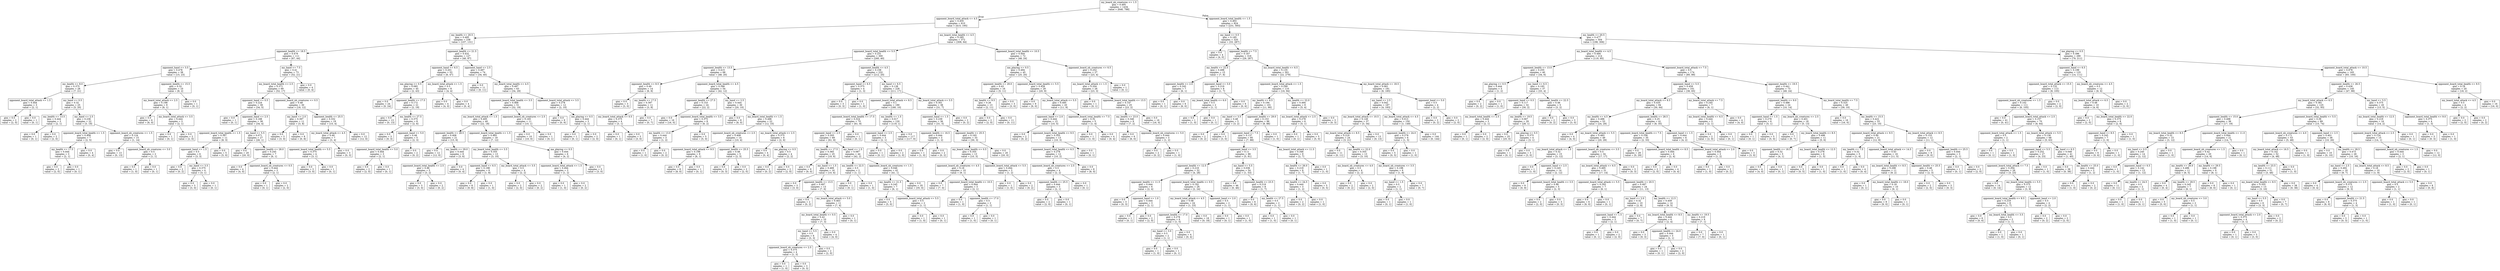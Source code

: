 digraph Tree {
node [shape=box] ;
0 [label="my_board_nb_creatures <= 1.5\ngini = 0.495\nsamples = 1434\nvalue = [646, 788]"] ;
1 [label="opponent_board_total_attack <= 4.5\ngini = 0.435\nsamples = 610\nvalue = [415, 195]"] ;
0 -> 1 [labeldistance=2.5, labelangle=45, headlabel="True"] ;
2 [label="my_health <= 20.5\ngini = 0.495\nsamples = 238\nvalue = [107, 131]"] ;
1 -> 2 ;
3 [label="opponent_health <= 18.5\ngini = 0.479\nsamples = 111\nvalue = [67, 44]"] ;
2 -> 3 ;
4 [label="opponent_hand <= 3.5\ngini = 0.478\nsamples = 38\nvalue = [15, 23]"] ;
3 -> 4 ;
5 [label="my_health <= 8.0\ngini = 0.375\nsamples = 28\nvalue = [7, 21]"] ;
4 -> 5 ;
6 [label="opponent_board_total_attack <= 1.5\ngini = 0.444\nsamples = 3\nvalue = [2, 1]"] ;
5 -> 6 ;
7 [label="gini = 0.0\nsamples = 2\nvalue = [2, 0]"] ;
6 -> 7 ;
8 [label="gini = 0.0\nsamples = 1\nvalue = [0, 1]"] ;
6 -> 8 ;
9 [label="my_hand <= 0.5\ngini = 0.32\nsamples = 25\nvalue = [5, 20]"] ;
5 -> 9 ;
10 [label="my_health <= 13.5\ngini = 0.444\nsamples = 3\nvalue = [2, 1]"] ;
9 -> 10 ;
11 [label="gini = 0.0\nsamples = 1\nvalue = [0, 1]"] ;
10 -> 11 ;
12 [label="gini = 0.0\nsamples = 2\nvalue = [2, 0]"] ;
10 -> 12 ;
13 [label="my_hand <= 2.5\ngini = 0.236\nsamples = 22\nvalue = [3, 19]"] ;
9 -> 13 ;
14 [label="opponent_board_total_health <= 1.5\ngini = 0.408\nsamples = 7\nvalue = [2, 5]"] ;
13 -> 14 ;
15 [label="my_health <= 17.5\ngini = 0.444\nsamples = 3\nvalue = [2, 1]"] ;
14 -> 15 ;
16 [label="gini = 0.0\nsamples = 2\nvalue = [2, 0]"] ;
15 -> 16 ;
17 [label="gini = 0.0\nsamples = 1\nvalue = [0, 1]"] ;
15 -> 17 ;
18 [label="gini = 0.0\nsamples = 4\nvalue = [0, 4]"] ;
14 -> 18 ;
19 [label="opponent_board_nb_creatures <= 1.5\ngini = 0.124\nsamples = 15\nvalue = [1, 14]"] ;
13 -> 19 ;
20 [label="gini = 0.0\nsamples = 13\nvalue = [0, 13]"] ;
19 -> 20 ;
21 [label="opponent_board_nb_creatures <= 3.0\ngini = 0.5\nsamples = 2\nvalue = [1, 1]"] ;
19 -> 21 ;
22 [label="gini = 0.0\nsamples = 1\nvalue = [1, 0]"] ;
21 -> 22 ;
23 [label="gini = 0.0\nsamples = 1\nvalue = [0, 1]"] ;
21 -> 23 ;
24 [label="opponent_health <= 15.5\ngini = 0.32\nsamples = 10\nvalue = [8, 2]"] ;
4 -> 24 ;
25 [label="my_board_total_attack <= 2.5\ngini = 0.198\nsamples = 9\nvalue = [8, 1]"] ;
24 -> 25 ;
26 [label="gini = 0.0\nsamples = 6\nvalue = [6, 0]"] ;
25 -> 26 ;
27 [label="my_board_total_attack <= 3.5\ngini = 0.444\nsamples = 3\nvalue = [2, 1]"] ;
25 -> 27 ;
28 [label="gini = 0.0\nsamples = 1\nvalue = [0, 1]"] ;
27 -> 28 ;
29 [label="gini = 0.0\nsamples = 2\nvalue = [2, 0]"] ;
27 -> 29 ;
30 [label="gini = 0.0\nsamples = 1\nvalue = [0, 1]"] ;
24 -> 30 ;
31 [label="my_hand <= 7.5\ngini = 0.41\nsamples = 73\nvalue = [52, 21]"] ;
3 -> 31 ;
32 [label="my_board_total_health <= 2.5\ngini = 0.371\nsamples = 69\nvalue = [52, 17]"] ;
31 -> 32 ;
33 [label="opponent_hand <= 0.5\ngini = 0.224\nsamples = 39\nvalue = [34, 5]"] ;
32 -> 33 ;
34 [label="gini = 0.0\nsamples = 1\nvalue = [0, 1]"] ;
33 -> 34 ;
35 [label="opponent_hand <= 2.5\ngini = 0.188\nsamples = 38\nvalue = [34, 4]"] ;
33 -> 35 ;
36 [label="opponent_board_total_health <= 1.5\ngini = 0.397\nsamples = 11\nvalue = [8, 3]"] ;
35 -> 36 ;
37 [label="opponent_hand <= 1.5\ngini = 0.5\nsamples = 6\nvalue = [3, 3]"] ;
36 -> 37 ;
38 [label="gini = 0.0\nsamples = 2\nvalue = [0, 2]"] ;
37 -> 38 ;
39 [label="my_hand <= 3.5\ngini = 0.375\nsamples = 4\nvalue = [3, 1]"] ;
37 -> 39 ;
40 [label="gini = 0.0\nsamples = 3\nvalue = [3, 0]"] ;
39 -> 40 ;
41 [label="gini = 0.0\nsamples = 1\nvalue = [0, 1]"] ;
39 -> 41 ;
42 [label="gini = 0.0\nsamples = 5\nvalue = [5, 0]"] ;
36 -> 42 ;
43 [label="my_hand <= 5.5\ngini = 0.071\nsamples = 27\nvalue = [26, 1]"] ;
35 -> 43 ;
44 [label="gini = 0.0\nsamples = 20\nvalue = [20, 0]"] ;
43 -> 44 ;
45 [label="opponent_health <= 28.0\ngini = 0.245\nsamples = 7\nvalue = [6, 1]"] ;
43 -> 45 ;
46 [label="gini = 0.0\nsamples = 4\nvalue = [4, 0]"] ;
45 -> 46 ;
47 [label="opponent_board_nb_creatures <= 0.5\ngini = 0.444\nsamples = 3\nvalue = [2, 1]"] ;
45 -> 47 ;
48 [label="gini = 0.0\nsamples = 1\nvalue = [0, 1]"] ;
47 -> 48 ;
49 [label="gini = 0.0\nsamples = 2\nvalue = [2, 0]"] ;
47 -> 49 ;
50 [label="opponent_board_nb_creatures <= 0.5\ngini = 0.48\nsamples = 30\nvalue = [18, 12]"] ;
32 -> 50 ;
51 [label="my_hand <= 2.0\ngini = 0.397\nsamples = 11\nvalue = [3, 8]"] ;
50 -> 51 ;
52 [label="gini = 0.0\nsamples = 3\nvalue = [3, 0]"] ;
51 -> 52 ;
53 [label="gini = 0.0\nsamples = 8\nvalue = [0, 8]"] ;
51 -> 53 ;
54 [label="opponent_health <= 25.5\ngini = 0.332\nsamples = 19\nvalue = [15, 4]"] ;
50 -> 54 ;
55 [label="my_board_total_attack <= 4.5\ngini = 0.49\nsamples = 7\nvalue = [3, 4]"] ;
54 -> 55 ;
56 [label="opponent_board_total_health <= 5.5\ngini = 0.375\nsamples = 4\nvalue = [3, 1]"] ;
55 -> 56 ;
57 [label="gini = 0.0\nsamples = 3\nvalue = [3, 0]"] ;
56 -> 57 ;
58 [label="gini = 0.0\nsamples = 1\nvalue = [0, 1]"] ;
56 -> 58 ;
59 [label="gini = 0.0\nsamples = 3\nvalue = [0, 3]"] ;
55 -> 59 ;
60 [label="gini = 0.0\nsamples = 12\nvalue = [12, 0]"] ;
54 -> 60 ;
61 [label="gini = 0.0\nsamples = 4\nvalue = [0, 4]"] ;
31 -> 61 ;
62 [label="opponent_health <= 21.5\ngini = 0.432\nsamples = 127\nvalue = [40, 87]"] ;
2 -> 62 ;
63 [label="opponent_hand <= 6.5\ngini = 0.201\nsamples = 53\nvalue = [6, 47]"] ;
62 -> 63 ;
64 [label="me_playing <= 0.5\ngini = 0.085\nsamples = 45\nvalue = [2, 43]"] ;
63 -> 64 ;
65 [label="gini = 0.0\nsamples = 24\nvalue = [0, 24]"] ;
64 -> 65 ;
66 [label="opponent_health <= 17.5\ngini = 0.172\nsamples = 21\nvalue = [2, 19]"] ;
64 -> 66 ;
67 [label="gini = 0.0\nsamples = 13\nvalue = [0, 13]"] ;
66 -> 67 ;
68 [label="my_health <= 27.5\ngini = 0.375\nsamples = 8\nvalue = [2, 6]"] ;
66 -> 68 ;
69 [label="gini = 0.0\nsamples = 3\nvalue = [0, 3]"] ;
68 -> 69 ;
70 [label="opponent_hand <= 5.0\ngini = 0.48\nsamples = 5\nvalue = [2, 3]"] ;
68 -> 70 ;
71 [label="opponent_board_total_health <= 5.0\ngini = 0.444\nsamples = 3\nvalue = [2, 1]"] ;
70 -> 71 ;
72 [label="gini = 0.0\nsamples = 2\nvalue = [2, 0]"] ;
71 -> 72 ;
73 [label="gini = 0.0\nsamples = 1\nvalue = [0, 1]"] ;
71 -> 73 ;
74 [label="gini = 0.0\nsamples = 2\nvalue = [0, 2]"] ;
70 -> 74 ;
75 [label="my_board_total_attack <= 1.5\ngini = 0.5\nsamples = 8\nvalue = [4, 4]"] ;
63 -> 75 ;
76 [label="gini = 0.0\nsamples = 4\nvalue = [4, 0]"] ;
75 -> 76 ;
77 [label="gini = 0.0\nsamples = 4\nvalue = [0, 4]"] ;
75 -> 77 ;
78 [label="opponent_hand <= 2.5\ngini = 0.497\nsamples = 74\nvalue = [34, 40]"] ;
62 -> 78 ;
79 [label="gini = 0.0\nsamples = 11\nvalue = [0, 11]"] ;
78 -> 79 ;
80 [label="my_board_total_health <= 4.5\ngini = 0.497\nsamples = 63\nvalue = [34, 29]"] ;
78 -> 80 ;
81 [label="opponent_board_total_health <= 3.5\ngini = 0.468\nsamples = 51\nvalue = [32, 19]"] ;
80 -> 81 ;
82 [label="my_board_total_attack <= 1.5\ngini = 0.495\nsamples = 40\nvalue = [22, 18]"] ;
81 -> 82 ;
83 [label="opponent_health <= 28.5\ngini = 0.408\nsamples = 21\nvalue = [15, 6]"] ;
82 -> 83 ;
84 [label="gini = 0.0\nsamples = 12\nvalue = [12, 0]"] ;
83 -> 84 ;
85 [label="my_health <= 29.0\ngini = 0.444\nsamples = 9\nvalue = [3, 6]"] ;
83 -> 85 ;
86 [label="opponent_board_total_health <= 2.5\ngini = 0.48\nsamples = 5\nvalue = [3, 2]"] ;
85 -> 86 ;
87 [label="gini = 0.0\nsamples = 3\nvalue = [3, 0]"] ;
86 -> 87 ;
88 [label="gini = 0.0\nsamples = 2\nvalue = [0, 2]"] ;
86 -> 88 ;
89 [label="gini = 0.0\nsamples = 4\nvalue = [0, 4]"] ;
85 -> 89 ;
90 [label="opponent_board_total_health <= 1.5\ngini = 0.465\nsamples = 19\nvalue = [7, 12]"] ;
82 -> 90 ;
91 [label="my_board_total_health <= 3.5\ngini = 0.355\nsamples = 13\nvalue = [3, 10]"] ;
90 -> 91 ;
92 [label="opponent_hand <= 6.5\ngini = 0.198\nsamples = 9\nvalue = [1, 8]"] ;
91 -> 92 ;
93 [label="gini = 0.0\nsamples = 8\nvalue = [0, 8]"] ;
92 -> 93 ;
94 [label="gini = 0.0\nsamples = 1\nvalue = [1, 0]"] ;
92 -> 94 ;
95 [label="my_board_total_attack <= 3.5\ngini = 0.5\nsamples = 4\nvalue = [2, 2]"] ;
91 -> 95 ;
96 [label="gini = 0.0\nsamples = 2\nvalue = [2, 0]"] ;
95 -> 96 ;
97 [label="gini = 0.0\nsamples = 2\nvalue = [0, 2]"] ;
95 -> 97 ;
98 [label="me_playing <= 0.5\ngini = 0.444\nsamples = 6\nvalue = [4, 2]"] ;
90 -> 98 ;
99 [label="opponent_board_total_attack <= 1.5\ngini = 0.444\nsamples = 3\nvalue = [1, 2]"] ;
98 -> 99 ;
100 [label="gini = 0.0\nsamples = 1\nvalue = [1, 0]"] ;
99 -> 100 ;
101 [label="gini = 0.0\nsamples = 2\nvalue = [0, 2]"] ;
99 -> 101 ;
102 [label="gini = 0.0\nsamples = 3\nvalue = [3, 0]"] ;
98 -> 102 ;
103 [label="opponent_board_nb_creatures <= 2.5\ngini = 0.165\nsamples = 11\nvalue = [10, 1]"] ;
81 -> 103 ;
104 [label="gini = 0.0\nsamples = 10\nvalue = [10, 0]"] ;
103 -> 104 ;
105 [label="gini = 0.0\nsamples = 1\nvalue = [0, 1]"] ;
103 -> 105 ;
106 [label="opponent_board_total_attack <= 3.5\ngini = 0.278\nsamples = 12\nvalue = [2, 10]"] ;
80 -> 106 ;
107 [label="gini = 0.0\nsamples = 9\nvalue = [0, 9]"] ;
106 -> 107 ;
108 [label="me_playing <= 0.5\ngini = 0.444\nsamples = 3\nvalue = [2, 1]"] ;
106 -> 108 ;
109 [label="gini = 0.0\nsamples = 1\nvalue = [0, 1]"] ;
108 -> 109 ;
110 [label="gini = 0.0\nsamples = 2\nvalue = [2, 0]"] ;
108 -> 110 ;
111 [label="my_board_total_health <= 4.5\ngini = 0.285\nsamples = 372\nvalue = [308, 64]"] ;
1 -> 111 ;
112 [label="opponent_board_total_health <= 5.5\ngini = 0.231\nsamples = 300\nvalue = [260, 40]"] ;
111 -> 112 ;
113 [label="opponent_health <= 13.5\ngini = 0.415\nsamples = 68\nvalue = [48, 20]"] ;
112 -> 113 ;
114 [label="opponent_health <= 8.5\ngini = 0.49\nsamples = 14\nvalue = [6, 8]"] ;
113 -> 114 ;
115 [label="gini = 0.0\nsamples = 3\nvalue = [3, 0]"] ;
114 -> 115 ;
116 [label="my_health <= 17.5\ngini = 0.397\nsamples = 11\nvalue = [3, 8]"] ;
114 -> 116 ;
117 [label="my_board_total_attack <= 0.5\ngini = 0.375\nsamples = 4\nvalue = [3, 1]"] ;
116 -> 117 ;
118 [label="gini = 0.0\nsamples = 1\nvalue = [0, 1]"] ;
117 -> 118 ;
119 [label="gini = 0.0\nsamples = 3\nvalue = [3, 0]"] ;
117 -> 119 ;
120 [label="gini = 0.0\nsamples = 7\nvalue = [0, 7]"] ;
116 -> 120 ;
121 [label="opponent_board_total_health <= 4.5\ngini = 0.346\nsamples = 54\nvalue = [42, 12]"] ;
113 -> 121 ;
122 [label="opponent_health <= 27.5\ngini = 0.153\nsamples = 24\nvalue = [22, 2]"] ;
121 -> 122 ;
123 [label="gini = 0.0\nsamples = 16\nvalue = [16, 0]"] ;
122 -> 123 ;
124 [label="opponent_board_total_health <= 3.5\ngini = 0.375\nsamples = 8\nvalue = [6, 2]"] ;
122 -> 124 ;
125 [label="my_health <= 13.0\ngini = 0.444\nsamples = 3\nvalue = [1, 2]"] ;
124 -> 125 ;
126 [label="gini = 0.0\nsamples = 1\nvalue = [1, 0]"] ;
125 -> 126 ;
127 [label="gini = 0.0\nsamples = 2\nvalue = [0, 2]"] ;
125 -> 127 ;
128 [label="gini = 0.0\nsamples = 5\nvalue = [5, 0]"] ;
124 -> 128 ;
129 [label="my_hand <= 2.5\ngini = 0.444\nsamples = 30\nvalue = [20, 10]"] ;
121 -> 129 ;
130 [label="gini = 0.0\nsamples = 8\nvalue = [8, 0]"] ;
129 -> 130 ;
131 [label="my_board_total_health <= 1.5\ngini = 0.496\nsamples = 22\nvalue = [12, 10]"] ;
129 -> 131 ;
132 [label="opponent_board_nb_creatures <= 2.5\ngini = 0.408\nsamples = 14\nvalue = [10, 4]"] ;
131 -> 132 ;
133 [label="opponent_board_total_attack <= 9.5\ngini = 0.198\nsamples = 9\nvalue = [8, 1]"] ;
132 -> 133 ;
134 [label="gini = 0.0\nsamples = 8\nvalue = [8, 0]"] ;
133 -> 134 ;
135 [label="gini = 0.0\nsamples = 1\nvalue = [0, 1]"] ;
133 -> 135 ;
136 [label="opponent_health <= 25.5\ngini = 0.48\nsamples = 5\nvalue = [2, 3]"] ;
132 -> 136 ;
137 [label="gini = 0.0\nsamples = 3\nvalue = [0, 3]"] ;
136 -> 137 ;
138 [label="gini = 0.0\nsamples = 2\nvalue = [2, 0]"] ;
136 -> 138 ;
139 [label="my_board_total_attack <= 2.5\ngini = 0.375\nsamples = 8\nvalue = [2, 6]"] ;
131 -> 139 ;
140 [label="gini = 0.0\nsamples = 4\nvalue = [0, 4]"] ;
139 -> 140 ;
141 [label="me_playing <= 0.5\ngini = 0.5\nsamples = 4\nvalue = [2, 2]"] ;
139 -> 141 ;
142 [label="gini = 0.0\nsamples = 2\nvalue = [0, 2]"] ;
141 -> 142 ;
143 [label="gini = 0.0\nsamples = 2\nvalue = [2, 0]"] ;
141 -> 143 ;
144 [label="opponent_health <= 4.5\ngini = 0.158\nsamples = 232\nvalue = [212, 20]"] ;
112 -> 144 ;
145 [label="opponent_hand <= 6.5\ngini = 0.375\nsamples = 4\nvalue = [1, 3]"] ;
144 -> 145 ;
146 [label="gini = 0.0\nsamples = 3\nvalue = [0, 3]"] ;
145 -> 146 ;
147 [label="gini = 0.0\nsamples = 1\nvalue = [1, 0]"] ;
145 -> 147 ;
148 [label="my_hand <= 6.5\ngini = 0.138\nsamples = 228\nvalue = [211, 17]"] ;
144 -> 148 ;
149 [label="opponent_board_total_attack <= 8.5\ngini = 0.1\nsamples = 190\nvalue = [180, 10]"] ;
148 -> 149 ;
150 [label="opponent_board_total_health <= 17.5\ngini = 0.224\nsamples = 70\nvalue = [61, 9]"] ;
149 -> 150 ;
151 [label="opponent_hand <= 2.5\ngini = 0.205\nsamples = 69\nvalue = [61, 8]"] ;
150 -> 151 ;
152 [label="my_health <= 17.5\ngini = 0.365\nsamples = 25\nvalue = [19, 6]"] ;
151 -> 152 ;
153 [label="gini = 0.0\nsamples = 9\nvalue = [9, 0]"] ;
152 -> 153 ;
154 [label="my_hand <= 1.5\ngini = 0.469\nsamples = 16\nvalue = [10, 6]"] ;
152 -> 154 ;
155 [label="gini = 0.0\nsamples = 3\nvalue = [3, 0]"] ;
154 -> 155 ;
156 [label="opponent_health <= 13.5\ngini = 0.497\nsamples = 13\nvalue = [7, 6]"] ;
154 -> 156 ;
157 [label="gini = 0.0\nsamples = 2\nvalue = [0, 2]"] ;
156 -> 157 ;
158 [label="my_board_total_attack <= 5.0\ngini = 0.463\nsamples = 11\nvalue = [7, 4]"] ;
156 -> 158 ;
159 [label="my_board_total_health <= 0.5\ngini = 0.42\nsamples = 10\nvalue = [7, 3]"] ;
158 -> 159 ;
160 [label="my_hand <= 5.5\ngini = 0.5\nsamples = 6\nvalue = [3, 3]"] ;
159 -> 160 ;
161 [label="opponent_board_nb_creatures <= 2.5\ngini = 0.375\nsamples = 4\nvalue = [1, 3]"] ;
160 -> 161 ;
162 [label="gini = 0.0\nsamples = 1\nvalue = [1, 0]"] ;
161 -> 162 ;
163 [label="gini = 0.0\nsamples = 3\nvalue = [0, 3]"] ;
161 -> 163 ;
164 [label="gini = 0.0\nsamples = 2\nvalue = [2, 0]"] ;
160 -> 164 ;
165 [label="gini = 0.0\nsamples = 4\nvalue = [4, 0]"] ;
159 -> 165 ;
166 [label="gini = 0.0\nsamples = 1\nvalue = [0, 1]"] ;
158 -> 166 ;
167 [label="my_hand <= 1.5\ngini = 0.087\nsamples = 44\nvalue = [42, 2]"] ;
151 -> 167 ;
168 [label="my_health <= 22.5\ngini = 0.5\nsamples = 2\nvalue = [1, 1]"] ;
167 -> 168 ;
169 [label="gini = 0.0\nsamples = 1\nvalue = [0, 1]"] ;
168 -> 169 ;
170 [label="gini = 0.0\nsamples = 1\nvalue = [1, 0]"] ;
168 -> 170 ;
171 [label="opponent_board_nb_creatures <= 1.5\ngini = 0.046\nsamples = 42\nvalue = [41, 1]"] ;
167 -> 171 ;
172 [label="my_health <= 21.5\ngini = 0.245\nsamples = 7\nvalue = [6, 1]"] ;
171 -> 172 ;
173 [label="gini = 0.0\nsamples = 5\nvalue = [5, 0]"] ;
172 -> 173 ;
174 [label="opponent_board_total_attack <= 5.5\ngini = 0.5\nsamples = 2\nvalue = [1, 1]"] ;
172 -> 174 ;
175 [label="gini = 0.0\nsamples = 1\nvalue = [1, 0]"] ;
174 -> 175 ;
176 [label="gini = 0.0\nsamples = 1\nvalue = [0, 1]"] ;
174 -> 176 ;
177 [label="gini = 0.0\nsamples = 35\nvalue = [35, 0]"] ;
171 -> 177 ;
178 [label="gini = 0.0\nsamples = 1\nvalue = [0, 1]"] ;
150 -> 178 ;
179 [label="my_health <= 1.5\ngini = 0.017\nsamples = 120\nvalue = [119, 1]"] ;
149 -> 179 ;
180 [label="opponent_hand <= 2.5\ngini = 0.444\nsamples = 3\nvalue = [2, 1]"] ;
179 -> 180 ;
181 [label="gini = 0.0\nsamples = 1\nvalue = [0, 1]"] ;
180 -> 181 ;
182 [label="gini = 0.0\nsamples = 2\nvalue = [2, 0]"] ;
180 -> 182 ;
183 [label="gini = 0.0\nsamples = 117\nvalue = [117, 0]"] ;
179 -> 183 ;
184 [label="my_board_total_attack <= 3.5\ngini = 0.301\nsamples = 38\nvalue = [31, 7]"] ;
148 -> 184 ;
185 [label="opponent_hand <= 1.5\ngini = 0.239\nsamples = 36\nvalue = [31, 5]"] ;
184 -> 185 ;
186 [label="opponent_health <= 16.5\ngini = 0.444\nsamples = 3\nvalue = [1, 2]"] ;
185 -> 186 ;
187 [label="gini = 0.0\nsamples = 1\nvalue = [1, 0]"] ;
186 -> 187 ;
188 [label="gini = 0.0\nsamples = 2\nvalue = [0, 2]"] ;
186 -> 188 ;
189 [label="opponent_health <= 25.5\ngini = 0.165\nsamples = 33\nvalue = [30, 3]"] ;
185 -> 189 ;
190 [label="my_board_total_health <= 0.5\ngini = 0.355\nsamples = 13\nvalue = [10, 3]"] ;
189 -> 190 ;
191 [label="opponent_board_nb_creatures <= 4.5\ngini = 0.18\nsamples = 10\nvalue = [9, 1]"] ;
190 -> 191 ;
192 [label="gini = 0.0\nsamples = 7\nvalue = [7, 0]"] ;
191 -> 192 ;
193 [label="opponent_board_total_health <= 10.5\ngini = 0.444\nsamples = 3\nvalue = [2, 1]"] ;
191 -> 193 ;
194 [label="gini = 0.0\nsamples = 1\nvalue = [1, 0]"] ;
193 -> 194 ;
195 [label="opponent_health <= 17.0\ngini = 0.5\nsamples = 2\nvalue = [1, 1]"] ;
193 -> 195 ;
196 [label="gini = 0.0\nsamples = 1\nvalue = [1, 0]"] ;
195 -> 196 ;
197 [label="gini = 0.0\nsamples = 1\nvalue = [0, 1]"] ;
195 -> 197 ;
198 [label="opponent_board_total_attack <= 5.5\ngini = 0.444\nsamples = 3\nvalue = [1, 2]"] ;
190 -> 198 ;
199 [label="gini = 0.0\nsamples = 1\nvalue = [1, 0]"] ;
198 -> 199 ;
200 [label="gini = 0.0\nsamples = 2\nvalue = [0, 2]"] ;
198 -> 200 ;
201 [label="gini = 0.0\nsamples = 20\nvalue = [20, 0]"] ;
189 -> 201 ;
202 [label="gini = 0.0\nsamples = 2\nvalue = [0, 2]"] ;
184 -> 202 ;
203 [label="opponent_board_total_health <= 10.5\ngini = 0.444\nsamples = 72\nvalue = [48, 24]"] ;
111 -> 203 ;
204 [label="me_playing <= 0.5\ngini = 0.494\nsamples = 45\nvalue = [25, 20]"] ;
203 -> 204 ;
205 [label="opponent_health <= 29.0\ngini = 0.43\nsamples = 16\nvalue = [5, 11]"] ;
204 -> 205 ;
206 [label="my_health <= 9.5\ngini = 0.26\nsamples = 13\nvalue = [2, 11]"] ;
205 -> 206 ;
207 [label="gini = 0.0\nsamples = 2\nvalue = [2, 0]"] ;
206 -> 207 ;
208 [label="gini = 0.0\nsamples = 11\nvalue = [0, 11]"] ;
206 -> 208 ;
209 [label="gini = 0.0\nsamples = 3\nvalue = [3, 0]"] ;
205 -> 209 ;
210 [label="opponent_board_total_health <= 5.5\ngini = 0.428\nsamples = 29\nvalue = [20, 9]"] ;
204 -> 210 ;
211 [label="gini = 0.0\nsamples = 9\nvalue = [9, 0]"] ;
210 -> 211 ;
212 [label="my_board_total_attack <= 5.5\ngini = 0.495\nsamples = 20\nvalue = [11, 9]"] ;
210 -> 212 ;
213 [label="opponent_hand <= 2.0\ngini = 0.444\nsamples = 15\nvalue = [10, 5]"] ;
212 -> 213 ;
214 [label="gini = 0.0\nsamples = 2\nvalue = [0, 2]"] ;
213 -> 214 ;
215 [label="opponent_board_total_health <= 9.5\ngini = 0.355\nsamples = 13\nvalue = [10, 3]"] ;
213 -> 215 ;
216 [label="opponent_board_total_health <= 6.5\ngini = 0.278\nsamples = 12\nvalue = [10, 2]"] ;
215 -> 216 ;
217 [label="opponent_board_nb_creatures <= 2.5\ngini = 0.5\nsamples = 4\nvalue = [2, 2]"] ;
216 -> 217 ;
218 [label="opponent_health <= 25.5\ngini = 0.444\nsamples = 3\nvalue = [2, 1]"] ;
217 -> 218 ;
219 [label="gini = 0.0\nsamples = 2\nvalue = [2, 0]"] ;
218 -> 219 ;
220 [label="gini = 0.0\nsamples = 1\nvalue = [0, 1]"] ;
218 -> 220 ;
221 [label="gini = 0.0\nsamples = 1\nvalue = [0, 1]"] ;
217 -> 221 ;
222 [label="gini = 0.0\nsamples = 8\nvalue = [8, 0]"] ;
216 -> 222 ;
223 [label="gini = 0.0\nsamples = 1\nvalue = [0, 1]"] ;
215 -> 223 ;
224 [label="opponent_board_total_health <= 7.5\ngini = 0.32\nsamples = 5\nvalue = [1, 4]"] ;
212 -> 224 ;
225 [label="gini = 0.0\nsamples = 1\nvalue = [1, 0]"] ;
224 -> 225 ;
226 [label="gini = 0.0\nsamples = 4\nvalue = [0, 4]"] ;
224 -> 226 ;
227 [label="opponent_board_nb_creatures <= 6.5\ngini = 0.252\nsamples = 27\nvalue = [23, 4]"] ;
203 -> 227 ;
228 [label="my_board_total_attack <= 1.5\ngini = 0.204\nsamples = 26\nvalue = [23, 3]"] ;
227 -> 228 ;
229 [label="gini = 0.0\nsamples = 1\nvalue = [0, 1]"] ;
228 -> 229 ;
230 [label="opponent_board_total_health <= 13.5\ngini = 0.147\nsamples = 25\nvalue = [23, 2]"] ;
228 -> 230 ;
231 [label="my_health <= 23.0\ngini = 0.346\nsamples = 9\nvalue = [7, 2]"] ;
230 -> 231 ;
232 [label="gini = 0.0\nsamples = 6\nvalue = [6, 0]"] ;
231 -> 232 ;
233 [label="opponent_board_nb_creatures <= 5.0\ngini = 0.444\nsamples = 3\nvalue = [1, 2]"] ;
231 -> 233 ;
234 [label="gini = 0.0\nsamples = 2\nvalue = [0, 2]"] ;
233 -> 234 ;
235 [label="gini = 0.0\nsamples = 1\nvalue = [1, 0]"] ;
233 -> 235 ;
236 [label="gini = 0.0\nsamples = 16\nvalue = [16, 0]"] ;
230 -> 236 ;
237 [label="gini = 0.0\nsamples = 1\nvalue = [0, 1]"] ;
227 -> 237 ;
238 [label="opponent_board_total_health <= 1.5\ngini = 0.403\nsamples = 824\nvalue = [231, 593]"] ;
0 -> 238 [labeldistance=2.5, labelangle=-45, headlabel="False"] ;
239 [label="my_hand <= 0.5\ngini = 0.185\nsamples = 320\nvalue = [33, 287]"] ;
238 -> 239 ;
240 [label="gini = 0.0\nsamples = 4\nvalue = [4, 0]"] ;
239 -> 240 ;
241 [label="opponent_health <= 7.5\ngini = 0.167\nsamples = 316\nvalue = [29, 287]"] ;
239 -> 241 ;
242 [label="my_health <= 22.5\ngini = 0.498\nsamples = 15\nvalue = [7, 8]"] ;
241 -> 242 ;
243 [label="opponent_health <= 2.0\ngini = 0.245\nsamples = 7\nvalue = [6, 1]"] ;
242 -> 243 ;
244 [label="gini = 0.0\nsamples = 1\nvalue = [0, 1]"] ;
243 -> 244 ;
245 [label="gini = 0.0\nsamples = 6\nvalue = [6, 0]"] ;
243 -> 245 ;
246 [label="opponent_hand <= 3.0\ngini = 0.219\nsamples = 8\nvalue = [1, 7]"] ;
242 -> 246 ;
247 [label="my_board_total_health <= 6.0\ngini = 0.5\nsamples = 2\nvalue = [1, 1]"] ;
246 -> 247 ;
248 [label="gini = 0.0\nsamples = 1\nvalue = [1, 0]"] ;
247 -> 248 ;
249 [label="gini = 0.0\nsamples = 1\nvalue = [0, 1]"] ;
247 -> 249 ;
250 [label="gini = 0.0\nsamples = 6\nvalue = [0, 6]"] ;
246 -> 250 ;
251 [label="my_board_total_health <= 6.5\ngini = 0.135\nsamples = 301\nvalue = [22, 279]"] ;
241 -> 251 ;
252 [label="opponent_board_total_attack <= 1.5\ngini = 0.249\nsamples = 110\nvalue = [16, 94]"] ;
251 -> 252 ;
253 [label="my_health <= 8.5\ngini = 0.194\nsamples = 101\nvalue = [11, 90]"] ;
252 -> 253 ;
254 [label="my_hand <= 3.5\ngini = 0.48\nsamples = 5\nvalue = [3, 2]"] ;
253 -> 254 ;
255 [label="gini = 0.0\nsamples = 2\nvalue = [0, 2]"] ;
254 -> 255 ;
256 [label="gini = 0.0\nsamples = 3\nvalue = [3, 0]"] ;
254 -> 256 ;
257 [label="opponent_health <= 29.0\ngini = 0.153\nsamples = 96\nvalue = [8, 88]"] ;
253 -> 257 ;
258 [label="opponent_hand <= 7.5\ngini = 0.137\nsamples = 95\nvalue = [7, 88]"] ;
257 -> 258 ;
259 [label="opponent_hand <= 3.5\ngini = 0.11\nsamples = 86\nvalue = [5, 81]"] ;
258 -> 259 ;
260 [label="opponent_health <= 12.5\ngini = 0.219\nsamples = 32\nvalue = [4, 28]"] ;
259 -> 260 ;
261 [label="opponent_health <= 11.5\ngini = 0.444\nsamples = 6\nvalue = [2, 4]"] ;
260 -> 261 ;
262 [label="gini = 0.0\nsamples = 3\nvalue = [0, 3]"] ;
261 -> 262 ;
263 [label="opponent_hand <= 1.0\ngini = 0.444\nsamples = 3\nvalue = [2, 1]"] ;
261 -> 263 ;
264 [label="gini = 0.0\nsamples = 1\nvalue = [0, 1]"] ;
263 -> 264 ;
265 [label="gini = 0.0\nsamples = 2\nvalue = [2, 0]"] ;
263 -> 265 ;
266 [label="opponent_board_total_health <= 0.5\ngini = 0.142\nsamples = 26\nvalue = [2, 24]"] ;
260 -> 266 ;
267 [label="my_board_total_attack <= 4.5\ngini = 0.08\nsamples = 24\nvalue = [1, 23]"] ;
266 -> 267 ;
268 [label="opponent_health <= 17.0\ngini = 0.278\nsamples = 6\nvalue = [1, 5]"] ;
267 -> 268 ;
269 [label="my_hand <= 3.0\ngini = 0.5\nsamples = 2\nvalue = [1, 1]"] ;
268 -> 269 ;
270 [label="gini = 0.0\nsamples = 1\nvalue = [1, 0]"] ;
269 -> 270 ;
271 [label="gini = 0.0\nsamples = 1\nvalue = [0, 1]"] ;
269 -> 271 ;
272 [label="gini = 0.0\nsamples = 4\nvalue = [0, 4]"] ;
268 -> 272 ;
273 [label="gini = 0.0\nsamples = 18\nvalue = [0, 18]"] ;
267 -> 273 ;
274 [label="opponent_hand <= 2.0\ngini = 0.5\nsamples = 2\nvalue = [1, 1]"] ;
266 -> 274 ;
275 [label="gini = 0.0\nsamples = 1\nvalue = [0, 1]"] ;
274 -> 275 ;
276 [label="gini = 0.0\nsamples = 1\nvalue = [1, 0]"] ;
274 -> 276 ;
277 [label="my_hand <= 5.5\ngini = 0.036\nsamples = 54\nvalue = [1, 53]"] ;
259 -> 277 ;
278 [label="gini = 0.0\nsamples = 46\nvalue = [0, 46]"] ;
277 -> 278 ;
279 [label="opponent_health <= 23.5\ngini = 0.219\nsamples = 8\nvalue = [1, 7]"] ;
277 -> 279 ;
280 [label="gini = 0.0\nsamples = 6\nvalue = [0, 6]"] ;
279 -> 280 ;
281 [label="my_health <= 27.5\ngini = 0.5\nsamples = 2\nvalue = [1, 1]"] ;
279 -> 281 ;
282 [label="gini = 0.0\nsamples = 1\nvalue = [1, 0]"] ;
281 -> 282 ;
283 [label="gini = 0.0\nsamples = 1\nvalue = [0, 1]"] ;
281 -> 283 ;
284 [label="my_board_total_attack <= 11.5\ngini = 0.346\nsamples = 9\nvalue = [2, 7]"] ;
258 -> 284 ;
285 [label="my_health <= 26.0\ngini = 0.219\nsamples = 8\nvalue = [1, 7]"] ;
284 -> 285 ;
286 [label="my_health <= 24.5\ngini = 0.444\nsamples = 3\nvalue = [1, 2]"] ;
285 -> 286 ;
287 [label="gini = 0.0\nsamples = 2\nvalue = [0, 2]"] ;
286 -> 287 ;
288 [label="gini = 0.0\nsamples = 1\nvalue = [1, 0]"] ;
286 -> 288 ;
289 [label="gini = 0.0\nsamples = 5\nvalue = [0, 5]"] ;
285 -> 289 ;
290 [label="gini = 0.0\nsamples = 1\nvalue = [1, 0]"] ;
284 -> 290 ;
291 [label="gini = 0.0\nsamples = 1\nvalue = [1, 0]"] ;
257 -> 291 ;
292 [label="my_health <= 22.0\ngini = 0.494\nsamples = 9\nvalue = [5, 4]"] ;
252 -> 292 ;
293 [label="my_board_total_attack <= 2.5\ngini = 0.278\nsamples = 6\nvalue = [5, 1]"] ;
292 -> 293 ;
294 [label="gini = 0.0\nsamples = 1\nvalue = [0, 1]"] ;
293 -> 294 ;
295 [label="gini = 0.0\nsamples = 5\nvalue = [5, 0]"] ;
293 -> 295 ;
296 [label="gini = 0.0\nsamples = 3\nvalue = [0, 3]"] ;
292 -> 296 ;
297 [label="my_board_total_attack <= 18.5\ngini = 0.061\nsamples = 191\nvalue = [6, 185]"] ;
251 -> 297 ;
298 [label="my_hand <= 2.5\ngini = 0.042\nsamples = 187\nvalue = [4, 183]"] ;
297 -> 298 ;
299 [label="my_board_total_attack <= 10.5\ngini = 0.149\nsamples = 37\nvalue = [3, 34]"] ;
298 -> 299 ;
300 [label="my_board_total_attack <= 8.5\ngini = 0.219\nsamples = 24\nvalue = [3, 21]"] ;
299 -> 300 ;
301 [label="gini = 0.0\nsamples = 11\nvalue = [0, 11]"] ;
300 -> 301 ;
302 [label="my_health <= 22.0\ngini = 0.355\nsamples = 13\nvalue = [3, 10]"] ;
300 -> 302 ;
303 [label="my_board_nb_creatures <= 4.0\ngini = 0.5\nsamples = 4\nvalue = [2, 2]"] ;
302 -> 303 ;
304 [label="gini = 0.0\nsamples = 2\nvalue = [0, 2]"] ;
303 -> 304 ;
305 [label="gini = 0.0\nsamples = 2\nvalue = [2, 0]"] ;
303 -> 305 ;
306 [label="my_board_nb_creatures <= 3.5\ngini = 0.198\nsamples = 9\nvalue = [1, 8]"] ;
302 -> 306 ;
307 [label="my_hand <= 1.5\ngini = 0.5\nsamples = 2\nvalue = [1, 1]"] ;
306 -> 307 ;
308 [label="gini = 0.0\nsamples = 1\nvalue = [0, 1]"] ;
307 -> 308 ;
309 [label="gini = 0.0\nsamples = 1\nvalue = [1, 0]"] ;
307 -> 309 ;
310 [label="gini = 0.0\nsamples = 7\nvalue = [0, 7]"] ;
306 -> 310 ;
311 [label="gini = 0.0\nsamples = 13\nvalue = [0, 13]"] ;
299 -> 311 ;
312 [label="my_board_total_attack <= 4.5\ngini = 0.013\nsamples = 150\nvalue = [1, 149]"] ;
298 -> 312 ;
313 [label="opponent_health <= 24.0\ngini = 0.278\nsamples = 6\nvalue = [1, 5]"] ;
312 -> 313 ;
314 [label="gini = 0.0\nsamples = 5\nvalue = [0, 5]"] ;
313 -> 314 ;
315 [label="gini = 0.0\nsamples = 1\nvalue = [1, 0]"] ;
313 -> 315 ;
316 [label="gini = 0.0\nsamples = 144\nvalue = [0, 144]"] ;
312 -> 316 ;
317 [label="opponent_hand <= 5.0\ngini = 0.5\nsamples = 4\nvalue = [2, 2]"] ;
297 -> 317 ;
318 [label="gini = 0.0\nsamples = 2\nvalue = [0, 2]"] ;
317 -> 318 ;
319 [label="gini = 0.0\nsamples = 2\nvalue = [2, 0]"] ;
317 -> 319 ;
320 [label="my_health <= 20.5\ngini = 0.477\nsamples = 504\nvalue = [198, 306]"] ;
238 -> 320 ;
321 [label="my_board_total_health <= 4.5\ngini = 0.494\nsamples = 214\nvalue = [119, 95]"] ;
320 -> 321 ;
322 [label="opponent_health <= 13.0\ngini = 0.255\nsamples = 40\nvalue = [34, 6]"] ;
321 -> 322 ;
323 [label="me_playing <= 0.5\ngini = 0.444\nsamples = 3\nvalue = [1, 2]"] ;
322 -> 323 ;
324 [label="gini = 0.0\nsamples = 2\nvalue = [0, 2]"] ;
323 -> 324 ;
325 [label="gini = 0.0\nsamples = 1\nvalue = [1, 0]"] ;
323 -> 325 ;
326 [label="my_hand <= 6.5\ngini = 0.193\nsamples = 37\nvalue = [33, 4]"] ;
322 -> 326 ;
327 [label="opponent_hand <= 0.5\ngini = 0.117\nsamples = 32\nvalue = [30, 2]"] ;
326 -> 327 ;
328 [label="my_board_total_health <= 2.5\ngini = 0.444\nsamples = 3\nvalue = [2, 1]"] ;
327 -> 328 ;
329 [label="gini = 0.0\nsamples = 1\nvalue = [0, 1]"] ;
328 -> 329 ;
330 [label="gini = 0.0\nsamples = 2\nvalue = [2, 0]"] ;
328 -> 330 ;
331 [label="my_health <= 19.5\ngini = 0.067\nsamples = 29\nvalue = [28, 1]"] ;
327 -> 331 ;
332 [label="gini = 0.0\nsamples = 25\nvalue = [25, 0]"] ;
331 -> 332 ;
333 [label="me_playing <= 0.5\ngini = 0.375\nsamples = 4\nvalue = [3, 1]"] ;
331 -> 333 ;
334 [label="gini = 0.0\nsamples = 1\nvalue = [0, 1]"] ;
333 -> 334 ;
335 [label="gini = 0.0\nsamples = 3\nvalue = [3, 0]"] ;
333 -> 335 ;
336 [label="opponent_health <= 22.5\ngini = 0.48\nsamples = 5\nvalue = [3, 2]"] ;
326 -> 336 ;
337 [label="gini = 0.0\nsamples = 2\nvalue = [0, 2]"] ;
336 -> 337 ;
338 [label="gini = 0.0\nsamples = 3\nvalue = [3, 0]"] ;
336 -> 338 ;
339 [label="opponent_board_total_attack <= 7.5\ngini = 0.5\nsamples = 174\nvalue = [85, 89]"] ;
321 -> 339 ;
340 [label="opponent_hand <= 5.5\ngini = 0.459\nsamples = 101\nvalue = [36, 65]"] ;
339 -> 340 ;
341 [label="my_board_total_attack <= 8.5\ngini = 0.435\nsamples = 94\nvalue = [30, 64]"] ;
340 -> 341 ;
342 [label="my_health <= 4.5\ngini = 0.496\nsamples = 53\nvalue = [24, 29]"] ;
341 -> 342 ;
343 [label="gini = 0.0\nsamples = 4\nvalue = [4, 0]"] ;
342 -> 343 ;
344 [label="my_board_total_attack <= 5.5\ngini = 0.483\nsamples = 49\nvalue = [20, 29]"] ;
342 -> 344 ;
345 [label="my_board_total_attack <= 1.5\ngini = 0.32\nsamples = 15\nvalue = [3, 12]"] ;
344 -> 345 ;
346 [label="gini = 0.0\nsamples = 1\nvalue = [1, 0]"] ;
345 -> 346 ;
347 [label="opponent_hand <= 2.5\ngini = 0.245\nsamples = 14\nvalue = [2, 12]"] ;
345 -> 347 ;
348 [label="gini = 0.0\nsamples = 9\nvalue = [0, 9]"] ;
347 -> 348 ;
349 [label="opponent_board_total_health <= 3.5\ngini = 0.48\nsamples = 5\nvalue = [2, 3]"] ;
347 -> 349 ;
350 [label="gini = 0.0\nsamples = 2\nvalue = [2, 0]"] ;
349 -> 350 ;
351 [label="gini = 0.0\nsamples = 3\nvalue = [0, 3]"] ;
349 -> 351 ;
352 [label="opponent_board_nb_creatures <= 3.5\ngini = 0.5\nsamples = 34\nvalue = [17, 17]"] ;
344 -> 352 ;
353 [label="my_board_total_attack <= 6.5\ngini = 0.495\nsamples = 31\nvalue = [17, 14]"] ;
352 -> 353 ;
354 [label="opponent_board_total_attack <= 5.5\ngini = 0.245\nsamples = 7\nvalue = [6, 1]"] ;
353 -> 354 ;
355 [label="gini = 0.0\nsamples = 6\nvalue = [6, 0]"] ;
354 -> 355 ;
356 [label="gini = 0.0\nsamples = 1\nvalue = [0, 1]"] ;
354 -> 356 ;
357 [label="opponent_health <= 20.5\ngini = 0.497\nsamples = 24\nvalue = [11, 13]"] ;
353 -> 357 ;
358 [label="my_hand <= 2.0\ngini = 0.32\nsamples = 10\nvalue = [2, 8]"] ;
357 -> 358 ;
359 [label="opponent_hand <= 1.5\ngini = 0.444\nsamples = 3\nvalue = [2, 1]"] ;
358 -> 359 ;
360 [label="gini = 0.0\nsamples = 1\nvalue = [0, 1]"] ;
359 -> 360 ;
361 [label="gini = 0.0\nsamples = 2\nvalue = [2, 0]"] ;
359 -> 361 ;
362 [label="gini = 0.0\nsamples = 7\nvalue = [0, 7]"] ;
358 -> 362 ;
363 [label="my_health <= 12.5\ngini = 0.459\nsamples = 14\nvalue = [9, 5]"] ;
357 -> 363 ;
364 [label="my_board_total_health <= 8.5\ngini = 0.444\nsamples = 6\nvalue = [2, 4]"] ;
363 -> 364 ;
365 [label="gini = 0.0\nsamples = 3\nvalue = [0, 3]"] ;
364 -> 365 ;
366 [label="opponent_health <= 24.0\ngini = 0.444\nsamples = 3\nvalue = [2, 1]"] ;
364 -> 366 ;
367 [label="gini = 0.0\nsamples = 1\nvalue = [0, 1]"] ;
366 -> 367 ;
368 [label="gini = 0.0\nsamples = 2\nvalue = [2, 0]"] ;
366 -> 368 ;
369 [label="my_health <= 19.5\ngini = 0.219\nsamples = 8\nvalue = [7, 1]"] ;
363 -> 369 ;
370 [label="gini = 0.0\nsamples = 7\nvalue = [7, 0]"] ;
369 -> 370 ;
371 [label="gini = 0.0\nsamples = 1\nvalue = [0, 1]"] ;
369 -> 371 ;
372 [label="gini = 0.0\nsamples = 3\nvalue = [0, 3]"] ;
352 -> 372 ;
373 [label="opponent_health <= 28.5\ngini = 0.25\nsamples = 41\nvalue = [6, 35]"] ;
341 -> 373 ;
374 [label="opponent_board_total_health <= 7.5\ngini = 0.108\nsamples = 35\nvalue = [2, 33]"] ;
373 -> 374 ;
375 [label="gini = 0.0\nsamples = 29\nvalue = [0, 29]"] ;
374 -> 375 ;
376 [label="opponent_board_total_health <= 8.5\ngini = 0.444\nsamples = 6\nvalue = [2, 4]"] ;
374 -> 376 ;
377 [label="gini = 0.0\nsamples = 2\nvalue = [2, 0]"] ;
376 -> 377 ;
378 [label="gini = 0.0\nsamples = 4\nvalue = [0, 4]"] ;
376 -> 378 ;
379 [label="opponent_hand <= 1.5\ngini = 0.444\nsamples = 6\nvalue = [4, 2]"] ;
373 -> 379 ;
380 [label="opponent_board_total_attack <= 2.0\ngini = 0.444\nsamples = 3\nvalue = [1, 2]"] ;
379 -> 380 ;
381 [label="gini = 0.0\nsamples = 1\nvalue = [1, 0]"] ;
380 -> 381 ;
382 [label="gini = 0.0\nsamples = 2\nvalue = [0, 2]"] ;
380 -> 382 ;
383 [label="gini = 0.0\nsamples = 3\nvalue = [3, 0]"] ;
379 -> 383 ;
384 [label="my_board_total_attack <= 7.5\ngini = 0.245\nsamples = 7\nvalue = [6, 1]"] ;
340 -> 384 ;
385 [label="my_board_total_health <= 6.5\ngini = 0.444\nsamples = 3\nvalue = [2, 1]"] ;
384 -> 385 ;
386 [label="gini = 0.0\nsamples = 2\nvalue = [2, 0]"] ;
385 -> 386 ;
387 [label="gini = 0.0\nsamples = 1\nvalue = [0, 1]"] ;
385 -> 387 ;
388 [label="gini = 0.0\nsamples = 4\nvalue = [4, 0]"] ;
384 -> 388 ;
389 [label="opponent_health <= 19.5\ngini = 0.441\nsamples = 73\nvalue = [49, 24]"] ;
339 -> 389 ;
390 [label="opponent_health <= 9.0\ngini = 0.486\nsamples = 24\nvalue = [10, 14]"] ;
389 -> 390 ;
391 [label="opponent_hand <= 1.5\ngini = 0.278\nsamples = 6\nvalue = [5, 1]"] ;
390 -> 391 ;
392 [label="gini = 0.0\nsamples = 1\nvalue = [0, 1]"] ;
391 -> 392 ;
393 [label="gini = 0.0\nsamples = 5\nvalue = [5, 0]"] ;
391 -> 393 ;
394 [label="my_board_nb_creatures <= 2.5\ngini = 0.401\nsamples = 18\nvalue = [5, 13]"] ;
390 -> 394 ;
395 [label="gini = 0.0\nsamples = 7\nvalue = [0, 7]"] ;
394 -> 395 ;
396 [label="my_board_total_health <= 8.5\ngini = 0.496\nsamples = 11\nvalue = [5, 6]"] ;
394 -> 396 ;
397 [label="opponent_health <= 18.5\ngini = 0.32\nsamples = 5\nvalue = [4, 1]"] ;
396 -> 397 ;
398 [label="gini = 0.0\nsamples = 4\nvalue = [4, 0]"] ;
397 -> 398 ;
399 [label="gini = 0.0\nsamples = 1\nvalue = [0, 1]"] ;
397 -> 399 ;
400 [label="my_board_total_health <= 12.5\ngini = 0.278\nsamples = 6\nvalue = [1, 5]"] ;
396 -> 400 ;
401 [label="gini = 0.0\nsamples = 5\nvalue = [0, 5]"] ;
400 -> 401 ;
402 [label="gini = 0.0\nsamples = 1\nvalue = [1, 0]"] ;
400 -> 402 ;
403 [label="my_board_total_health <= 7.5\ngini = 0.325\nsamples = 49\nvalue = [39, 10]"] ;
389 -> 403 ;
404 [label="gini = 0.0\nsamples = 16\nvalue = [16, 0]"] ;
403 -> 404 ;
405 [label="my_health <= 15.5\ngini = 0.422\nsamples = 33\nvalue = [23, 10]"] ;
403 -> 405 ;
406 [label="opponent_board_total_attack <= 9.5\ngini = 0.49\nsamples = 21\nvalue = [12, 9]"] ;
405 -> 406 ;
407 [label="my_health <= 7.5\ngini = 0.32\nsamples = 5\nvalue = [1, 4]"] ;
406 -> 407 ;
408 [label="gini = 0.0\nsamples = 1\nvalue = [1, 0]"] ;
407 -> 408 ;
409 [label="gini = 0.0\nsamples = 4\nvalue = [0, 4]"] ;
407 -> 409 ;
410 [label="opponent_board_total_attack <= 14.5\ngini = 0.43\nsamples = 16\nvalue = [11, 5]"] ;
406 -> 410 ;
411 [label="my_board_total_health <= 8.5\ngini = 0.298\nsamples = 11\nvalue = [9, 2]"] ;
410 -> 411 ;
412 [label="gini = 0.0\nsamples = 1\nvalue = [0, 1]"] ;
411 -> 412 ;
413 [label="my_board_total_health <= 18.0\ngini = 0.18\nsamples = 10\nvalue = [9, 1]"] ;
411 -> 413 ;
414 [label="gini = 0.0\nsamples = 9\nvalue = [9, 0]"] ;
413 -> 414 ;
415 [label="gini = 0.0\nsamples = 1\nvalue = [0, 1]"] ;
413 -> 415 ;
416 [label="opponent_health <= 25.5\ngini = 0.48\nsamples = 5\nvalue = [2, 3]"] ;
410 -> 416 ;
417 [label="gini = 0.0\nsamples = 2\nvalue = [2, 0]"] ;
416 -> 417 ;
418 [label="gini = 0.0\nsamples = 3\nvalue = [0, 3]"] ;
416 -> 418 ;
419 [label="my_board_total_attack <= 8.5\ngini = 0.153\nsamples = 12\nvalue = [11, 1]"] ;
405 -> 419 ;
420 [label="gini = 0.0\nsamples = 9\nvalue = [9, 0]"] ;
419 -> 420 ;
421 [label="opponent_health <= 25.5\ngini = 0.444\nsamples = 3\nvalue = [2, 1]"] ;
419 -> 421 ;
422 [label="gini = 0.0\nsamples = 1\nvalue = [0, 1]"] ;
421 -> 422 ;
423 [label="gini = 0.0\nsamples = 2\nvalue = [2, 0]"] ;
421 -> 423 ;
424 [label="me_playing <= 0.5\ngini = 0.396\nsamples = 290\nvalue = [79, 211]"] ;
320 -> 424 ;
425 [label="opponent_hand <= 6.5\ngini = 0.199\nsamples = 125\nvalue = [14, 111]"] ;
424 -> 425 ;
426 [label="opponent_board_total_attack <= 15.5\ngini = 0.132\nsamples = 113\nvalue = [8, 105]"] ;
425 -> 426 ;
427 [label="opponent_board_nb_creatures <= 1.5\ngini = 0.102\nsamples = 111\nvalue = [6, 105]"] ;
426 -> 427 ;
428 [label="gini = 0.0\nsamples = 41\nvalue = [0, 41]"] ;
427 -> 428 ;
429 [label="opponent_board_total_attack <= 2.5\ngini = 0.157\nsamples = 70\nvalue = [6, 64]"] ;
427 -> 429 ;
430 [label="opponent_board_total_attack <= 1.5\ngini = 0.5\nsamples = 2\nvalue = [1, 1]"] ;
429 -> 430 ;
431 [label="gini = 0.0\nsamples = 1\nvalue = [0, 1]"] ;
430 -> 431 ;
432 [label="gini = 0.0\nsamples = 1\nvalue = [1, 0]"] ;
430 -> 432 ;
433 [label="my_board_total_attack <= 5.5\ngini = 0.136\nsamples = 68\nvalue = [5, 63]"] ;
429 -> 433 ;
434 [label="opponent_hand <= 5.5\ngini = 0.252\nsamples = 27\nvalue = [4, 23]"] ;
433 -> 434 ;
435 [label="opponent_board_total_attack <= 7.5\ngini = 0.204\nsamples = 26\nvalue = [3, 23]"] ;
434 -> 435 ;
436 [label="gini = 0.0\nsamples = 14\nvalue = [0, 14]"] ;
435 -> 436 ;
437 [label="my_board_total_health <= 5.5\ngini = 0.375\nsamples = 12\nvalue = [3, 9]"] ;
435 -> 437 ;
438 [label="opponent_board_total_health <= 8.5\ngini = 0.219\nsamples = 8\nvalue = [1, 7]"] ;
437 -> 438 ;
439 [label="gini = 0.0\nsamples = 6\nvalue = [0, 6]"] ;
438 -> 439 ;
440 [label="my_board_total_health <= 3.5\ngini = 0.5\nsamples = 2\nvalue = [1, 1]"] ;
438 -> 440 ;
441 [label="gini = 0.0\nsamples = 1\nvalue = [1, 0]"] ;
440 -> 441 ;
442 [label="gini = 0.0\nsamples = 1\nvalue = [0, 1]"] ;
440 -> 442 ;
443 [label="opponent_hand <= 2.0\ngini = 0.5\nsamples = 4\nvalue = [2, 2]"] ;
437 -> 443 ;
444 [label="gini = 0.0\nsamples = 2\nvalue = [0, 2]"] ;
443 -> 444 ;
445 [label="gini = 0.0\nsamples = 2\nvalue = [2, 0]"] ;
443 -> 445 ;
446 [label="gini = 0.0\nsamples = 1\nvalue = [1, 0]"] ;
434 -> 446 ;
447 [label="my_hand <= 6.5\ngini = 0.048\nsamples = 41\nvalue = [1, 40]"] ;
433 -> 447 ;
448 [label="gini = 0.0\nsamples = 38\nvalue = [0, 38]"] ;
447 -> 448 ;
449 [label="my_health <= 25.0\ngini = 0.444\nsamples = 3\nvalue = [1, 2]"] ;
447 -> 449 ;
450 [label="gini = 0.0\nsamples = 1\nvalue = [1, 0]"] ;
449 -> 450 ;
451 [label="gini = 0.0\nsamples = 2\nvalue = [0, 2]"] ;
449 -> 451 ;
452 [label="gini = 0.0\nsamples = 2\nvalue = [2, 0]"] ;
426 -> 452 ;
453 [label="my_board_nb_creatures <= 4.5\ngini = 0.5\nsamples = 12\nvalue = [6, 6]"] ;
425 -> 453 ;
454 [label="my_board_total_attack <= 6.5\ngini = 0.48\nsamples = 10\nvalue = [4, 6]"] ;
453 -> 454 ;
455 [label="gini = 0.0\nsamples = 2\nvalue = [2, 0]"] ;
454 -> 455 ;
456 [label="my_board_total_health <= 22.0\ngini = 0.375\nsamples = 8\nvalue = [2, 6]"] ;
454 -> 456 ;
457 [label="opponent_hand <= 8.5\ngini = 0.245\nsamples = 7\nvalue = [1, 6]"] ;
456 -> 457 ;
458 [label="gini = 0.0\nsamples = 6\nvalue = [0, 6]"] ;
457 -> 458 ;
459 [label="gini = 0.0\nsamples = 1\nvalue = [1, 0]"] ;
457 -> 459 ;
460 [label="gini = 0.0\nsamples = 1\nvalue = [1, 0]"] ;
456 -> 460 ;
461 [label="gini = 0.0\nsamples = 2\nvalue = [2, 0]"] ;
453 -> 461 ;
462 [label="opponent_board_total_attack <= 10.5\ngini = 0.478\nsamples = 165\nvalue = [65, 100]"] ;
424 -> 462 ;
463 [label="opponent_health <= 26.5\ngini = 0.438\nsamples = 145\nvalue = [47, 98]"] ;
462 -> 463 ;
464 [label="my_board_total_attack <= 6.5\ngini = 0.381\nsamples = 125\nvalue = [32, 93]"] ;
463 -> 464 ;
465 [label="opponent_health <= 15.0\ngini = 0.498\nsamples = 36\nvalue = [17, 19]"] ;
464 -> 465 ;
466 [label="my_board_total_health <= 8.5\ngini = 0.32\nsamples = 15\nvalue = [3, 12]"] ;
465 -> 466 ;
467 [label="my_hand <= 0.5\ngini = 0.245\nsamples = 14\nvalue = [2, 12]"] ;
466 -> 467 ;
468 [label="gini = 0.0\nsamples = 1\nvalue = [1, 0]"] ;
467 -> 468 ;
469 [label="opponent_hand <= 6.5\ngini = 0.142\nsamples = 13\nvalue = [1, 12]"] ;
467 -> 469 ;
470 [label="gini = 0.0\nsamples = 11\nvalue = [0, 11]"] ;
469 -> 470 ;
471 [label="my_health <= 24.5\ngini = 0.5\nsamples = 2\nvalue = [1, 1]"] ;
469 -> 471 ;
472 [label="gini = 0.0\nsamples = 1\nvalue = [1, 0]"] ;
471 -> 472 ;
473 [label="gini = 0.0\nsamples = 1\nvalue = [0, 1]"] ;
471 -> 473 ;
474 [label="gini = 0.0\nsamples = 1\nvalue = [1, 0]"] ;
466 -> 474 ;
475 [label="opponent_board_total_health <= 11.0\ngini = 0.444\nsamples = 21\nvalue = [14, 7]"] ;
465 -> 475 ;
476 [label="opponent_board_nb_creatures <= 1.5\ngini = 0.42\nsamples = 20\nvalue = [14, 6]"] ;
475 -> 476 ;
477 [label="my_health <= 26.0\ngini = 0.496\nsamples = 11\nvalue = [6, 5]"] ;
476 -> 477 ;
478 [label="gini = 0.0\nsamples = 4\nvalue = [0, 4]"] ;
477 -> 478 ;
479 [label="my_health <= 29.5\ngini = 0.245\nsamples = 7\nvalue = [6, 1]"] ;
477 -> 479 ;
480 [label="gini = 0.0\nsamples = 5\nvalue = [5, 0]"] ;
479 -> 480 ;
481 [label="my_board_nb_creatures <= 3.0\ngini = 0.5\nsamples = 2\nvalue = [1, 1]"] ;
479 -> 481 ;
482 [label="gini = 0.0\nsamples = 1\nvalue = [1, 0]"] ;
481 -> 482 ;
483 [label="gini = 0.0\nsamples = 1\nvalue = [0, 1]"] ;
481 -> 483 ;
484 [label="my_health <= 29.5\ngini = 0.198\nsamples = 9\nvalue = [8, 1]"] ;
476 -> 484 ;
485 [label="gini = 0.0\nsamples = 8\nvalue = [8, 0]"] ;
484 -> 485 ;
486 [label="gini = 0.0\nsamples = 1\nvalue = [0, 1]"] ;
484 -> 486 ;
487 [label="gini = 0.0\nsamples = 1\nvalue = [0, 1]"] ;
475 -> 487 ;
488 [label="opponent_board_total_health <= 5.5\ngini = 0.28\nsamples = 89\nvalue = [15, 74]"] ;
464 -> 488 ;
489 [label="opponent_board_nb_creatures <= 4.0\ngini = 0.171\nsamples = 53\nvalue = [5, 48]"] ;
488 -> 489 ;
490 [label="my_board_total_attack <= 16.5\ngini = 0.142\nsamples = 52\nvalue = [4, 48]"] ;
489 -> 490 ;
491 [label="my_health <= 23.5\ngini = 0.111\nsamples = 51\nvalue = [3, 48]"] ;
490 -> 491 ;
492 [label="my_board_total_health <= 8.5\ngini = 0.355\nsamples = 13\nvalue = [3, 10]"] ;
491 -> 492 ;
493 [label="my_hand <= 5.5\ngini = 0.5\nsamples = 6\nvalue = [3, 3]"] ;
492 -> 493 ;
494 [label="opponent_board_total_attack <= 2.0\ngini = 0.375\nsamples = 4\nvalue = [3, 1]"] ;
493 -> 494 ;
495 [label="gini = 0.0\nsamples = 1\nvalue = [0, 1]"] ;
494 -> 495 ;
496 [label="gini = 0.0\nsamples = 3\nvalue = [3, 0]"] ;
494 -> 496 ;
497 [label="gini = 0.0\nsamples = 2\nvalue = [0, 2]"] ;
493 -> 497 ;
498 [label="gini = 0.0\nsamples = 7\nvalue = [0, 7]"] ;
492 -> 498 ;
499 [label="gini = 0.0\nsamples = 38\nvalue = [0, 38]"] ;
491 -> 499 ;
500 [label="gini = 0.0\nsamples = 1\nvalue = [1, 0]"] ;
490 -> 500 ;
501 [label="gini = 0.0\nsamples = 1\nvalue = [1, 0]"] ;
489 -> 501 ;
502 [label="opponent_hand <= 2.5\ngini = 0.401\nsamples = 36\nvalue = [10, 26]"] ;
488 -> 502 ;
503 [label="gini = 0.0\nsamples = 10\nvalue = [0, 10]"] ;
502 -> 503 ;
504 [label="my_health <= 28.5\ngini = 0.473\nsamples = 26\nvalue = [10, 16]"] ;
502 -> 504 ;
505 [label="my_hand <= 2.5\ngini = 0.492\nsamples = 16\nvalue = [9, 7]"] ;
504 -> 505 ;
506 [label="gini = 0.0\nsamples = 4\nvalue = [0, 4]"] ;
505 -> 506 ;
507 [label="opponent_board_nb_creatures <= 2.5\ngini = 0.375\nsamples = 12\nvalue = [9, 3]"] ;
505 -> 507 ;
508 [label="gini = 0.0\nsamples = 8\nvalue = [8, 0]"] ;
507 -> 508 ;
509 [label="opponent_health <= 21.5\ngini = 0.375\nsamples = 4\nvalue = [1, 3]"] ;
507 -> 509 ;
510 [label="gini = 0.0\nsamples = 3\nvalue = [0, 3]"] ;
509 -> 510 ;
511 [label="gini = 0.0\nsamples = 1\nvalue = [1, 0]"] ;
509 -> 511 ;
512 [label="my_board_total_attack <= 8.5\ngini = 0.18\nsamples = 10\nvalue = [1, 9]"] ;
504 -> 512 ;
513 [label="opponent_board_total_attack <= 5.5\ngini = 0.5\nsamples = 2\nvalue = [1, 1]"] ;
512 -> 513 ;
514 [label="gini = 0.0\nsamples = 1\nvalue = [1, 0]"] ;
513 -> 514 ;
515 [label="gini = 0.0\nsamples = 1\nvalue = [0, 1]"] ;
513 -> 515 ;
516 [label="gini = 0.0\nsamples = 8\nvalue = [0, 8]"] ;
512 -> 516 ;
517 [label="my_hand <= 5.5\ngini = 0.375\nsamples = 20\nvalue = [15, 5]"] ;
463 -> 517 ;
518 [label="my_board_total_health <= 12.5\ngini = 0.219\nsamples = 16\nvalue = [14, 2]"] ;
517 -> 518 ;
519 [label="opponent_board_total_attack <= 2.5\ngini = 0.124\nsamples = 15\nvalue = [14, 1]"] ;
518 -> 519 ;
520 [label="opponent_board_nb_creatures <= 1.5\ngini = 0.444\nsamples = 3\nvalue = [2, 1]"] ;
519 -> 520 ;
521 [label="gini = 0.0\nsamples = 2\nvalue = [2, 0]"] ;
520 -> 521 ;
522 [label="gini = 0.0\nsamples = 1\nvalue = [0, 1]"] ;
520 -> 522 ;
523 [label="gini = 0.0\nsamples = 12\nvalue = [12, 0]"] ;
519 -> 523 ;
524 [label="gini = 0.0\nsamples = 1\nvalue = [0, 1]"] ;
518 -> 524 ;
525 [label="opponent_board_total_health <= 9.0\ngini = 0.375\nsamples = 4\nvalue = [1, 3]"] ;
517 -> 525 ;
526 [label="gini = 0.0\nsamples = 3\nvalue = [0, 3]"] ;
525 -> 526 ;
527 [label="gini = 0.0\nsamples = 1\nvalue = [1, 0]"] ;
525 -> 527 ;
528 [label="opponent_board_total_health <= 9.5\ngini = 0.18\nsamples = 20\nvalue = [18, 2]"] ;
462 -> 528 ;
529 [label="my_board_total_attack <= 4.5\ngini = 0.5\nsamples = 4\nvalue = [2, 2]"] ;
528 -> 529 ;
530 [label="gini = 0.0\nsamples = 2\nvalue = [2, 0]"] ;
529 -> 530 ;
531 [label="gini = 0.0\nsamples = 2\nvalue = [0, 2]"] ;
529 -> 531 ;
532 [label="gini = 0.0\nsamples = 16\nvalue = [16, 0]"] ;
528 -> 532 ;
}